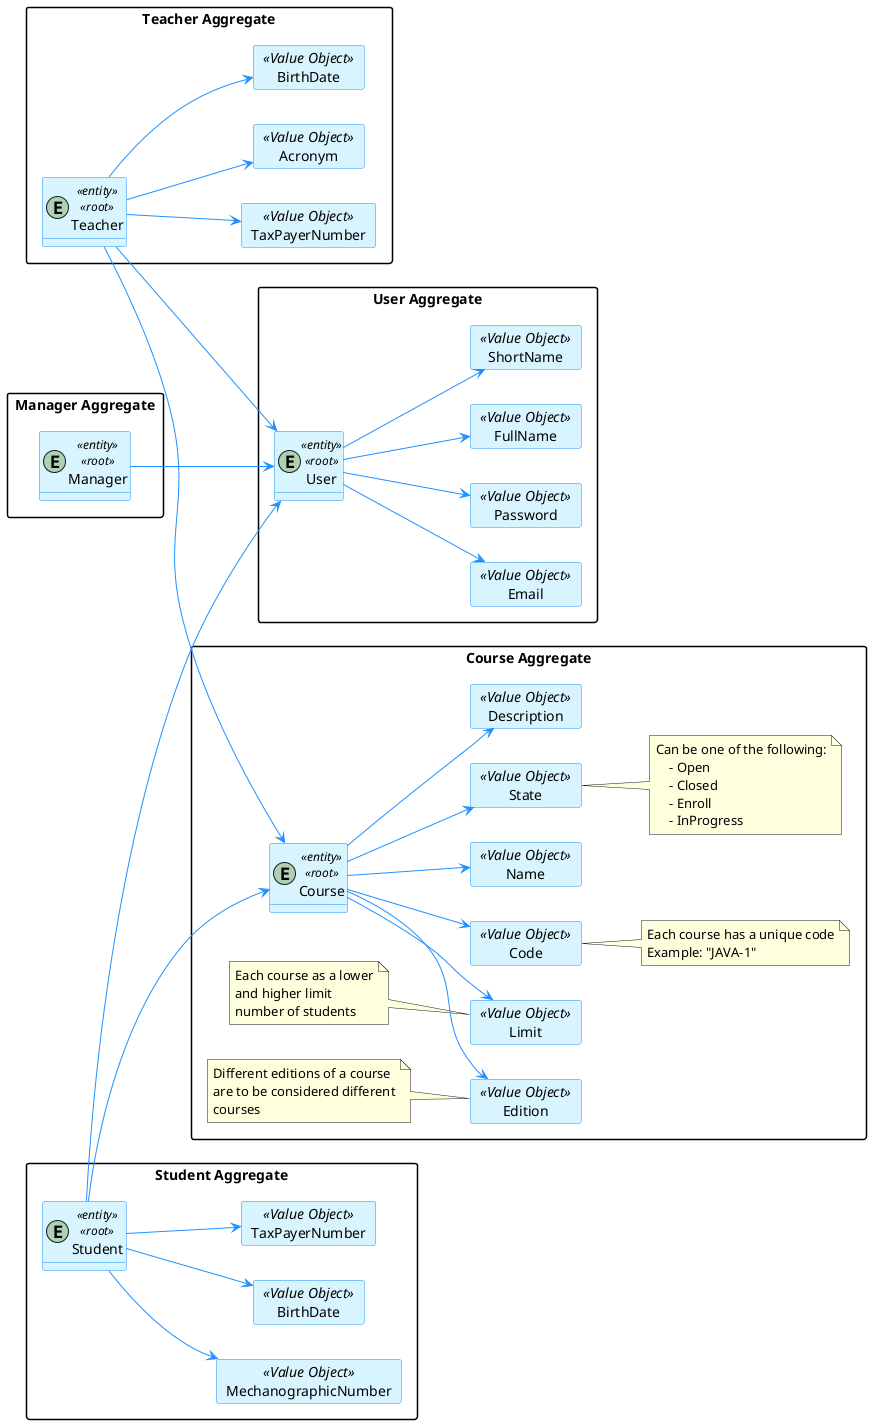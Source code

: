 @startuml "User and Course Aggregates"

hide methods
left to right direction

skinparam classAttributeIconSize 0

skinparam class {
    LifeLineBorderColor DodgerBlue
    LifeLineBackgroundColor APPLICATION
    BackgroundColor #D8F5FF
    ArrowColor DodgerBlue
    BorderColor DodgerBlue
}

skinparam packageStyle rectangle
skinparam card {
    LifeLineBorderColor DodgerBlue
    LifeLineBackgroundColor APPLICATION
    BackgroundColor #D8F5FF
    ArrowColor DodgerBlue
    BorderColor DodgerBlue
}


package "User Aggregate"{
    entity User <<entity>><<root>>

'User value objects
    card Email <<Value Object>>{
    }
    card Password <<Value Object>>{
    }
    card FullName <<Value Object>>{
    }
    card ShortName <<Value Object>>{
    }

    User --> Email
    User --> Password
    User --> FullName
    User --> ShortName

}

package "Course Aggregate"{
    entity Course <<entity>><<root>>

    'Course value objects
    card Code <<Value Object>> {
    }
    card Name <<Value Object>>{
    }
    card State <<Value Object>>{
    }
    card Description <<Value Object>>{
    }
    card Limit <<Value Object>>{
    }
    card Edition <<Value Object>>{
    }


    Course --> Name
    Course --> State
    Course --> Description
    Course --> Limit
    Course --> Code

    note right of State
        Can be one of the following:
            - Open
            - Closed
            - Enroll
            - InProgress
    end note

    note left of Limit
        Each course as a lower
        and higher limit
        number of students
    end note

    note right of Code
        Each course has a unique code
        Example: "JAVA-1"
    end note

    note left of Edition
        Different editions of a course
        are to be considered different
        courses
    end note


}

package "Teacher Aggregate"{

    entity Teacher <<entity>><<root>>

    'Teacher value objects
    card Acronym <<Value Object>>{
    }
    card BirthDate <<Value Object>>{
    }
    card TaxPayerNumber <<Value Object>>{
    }
    Teacher --> BirthDate
    Teacher --> TaxPayerNumber
    Teacher --> Acronym

}

package "Manager Aggregate"{

    entity Manager <<entity>><<root>>

}

package "Student Aggregate"{

    entity Student <<entity>><<root>>
    'Student value objects
    card BirthDate <<Value Object>>{
    }
    card TaxPayerNumber <<Value Object>>{
    }
    card MechanographicNumber <<Value Object>>{
    }
    Student --> BirthDate
    Student --> TaxPayerNumber
    Student --> MechanographicNumber

}

    'Every system actor is a user
    Teacher --> User
    Manager --> User
    Student --> User

    Teacher --> Course
    Student --> Course

    Course --> Edition

@enduml